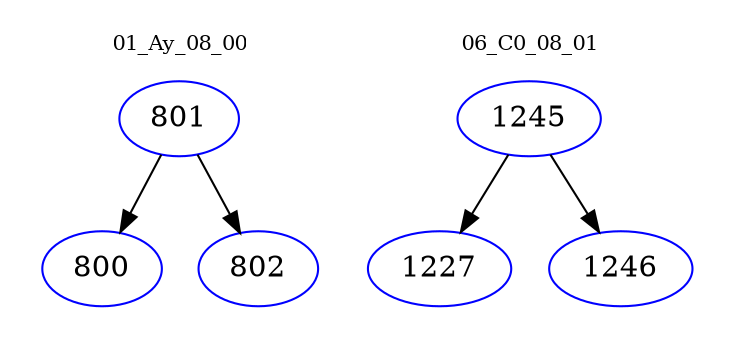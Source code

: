 digraph{
subgraph cluster_0 {
color = white
label = "01_Ay_08_00";
fontsize=10;
T0_801 [label="801", color="blue"]
T0_801 -> T0_800 [color="black"]
T0_800 [label="800", color="blue"]
T0_801 -> T0_802 [color="black"]
T0_802 [label="802", color="blue"]
}
subgraph cluster_1 {
color = white
label = "06_C0_08_01";
fontsize=10;
T1_1245 [label="1245", color="blue"]
T1_1245 -> T1_1227 [color="black"]
T1_1227 [label="1227", color="blue"]
T1_1245 -> T1_1246 [color="black"]
T1_1246 [label="1246", color="blue"]
}
}
